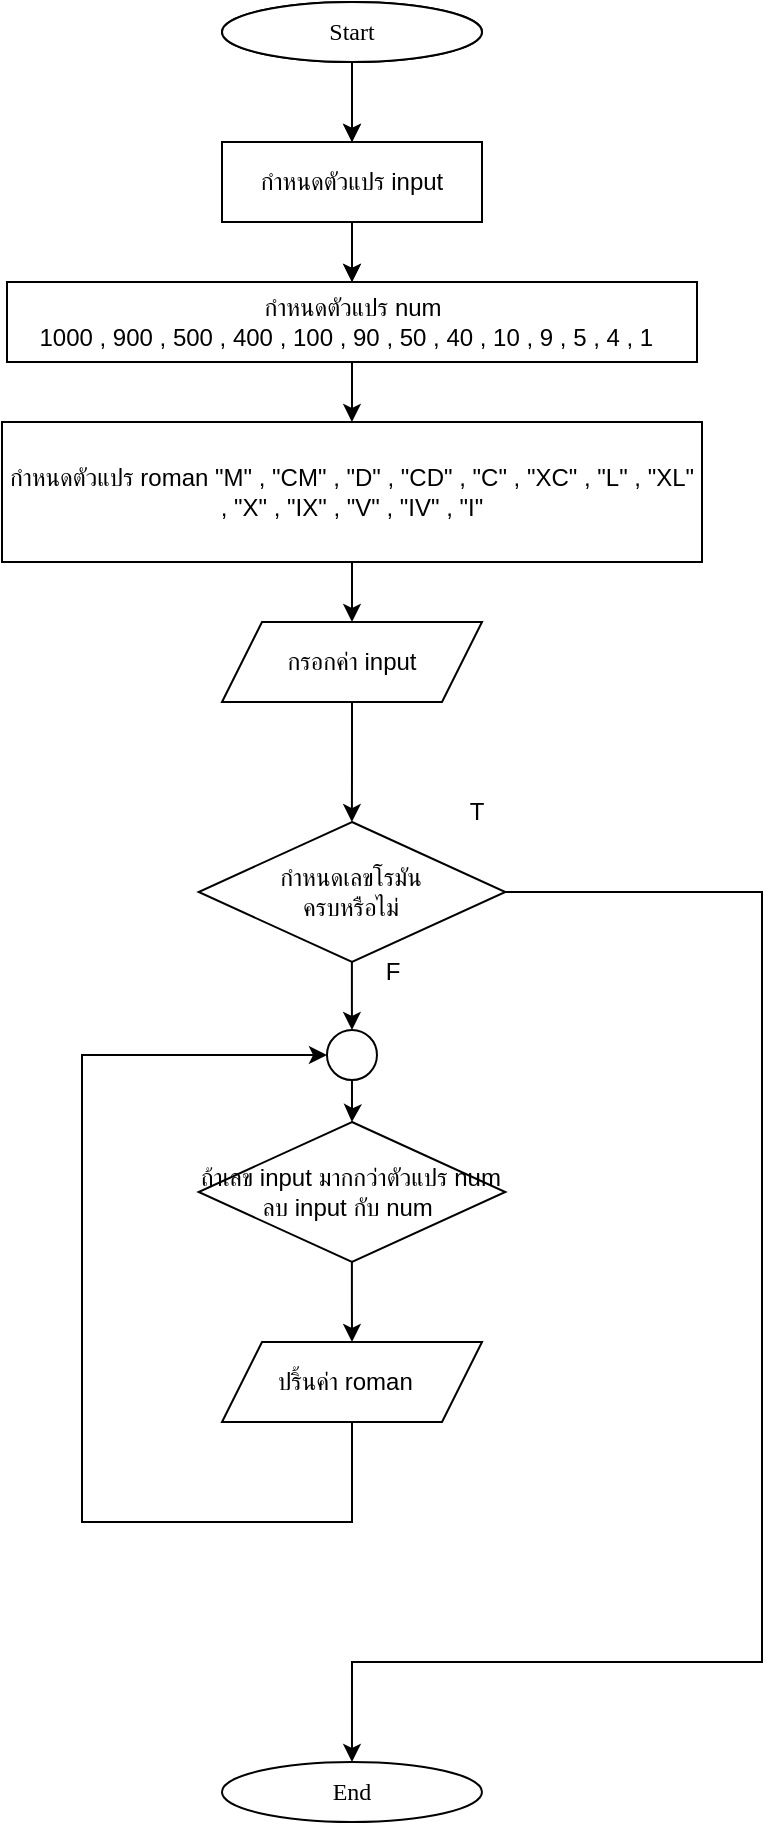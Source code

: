 <mxfile version="24.9.1">
  <diagram name="Page-1" id="ODRpRkfFOrF1jWLFc1VL">
    <mxGraphModel dx="2076" dy="1765" grid="1" gridSize="10" guides="1" tooltips="1" connect="1" arrows="1" fold="1" page="1" pageScale="1" pageWidth="850" pageHeight="1100" math="0" shadow="0">
      <root>
        <mxCell id="0" />
        <mxCell id="1" parent="0" />
        <mxCell id="2ShAjCmtuq8SF56eXPsB-1" value="" style="edgeStyle=orthogonalEdgeStyle;rounded=0;orthogonalLoop=1;jettySize=auto;html=1;" edge="1" parent="1" source="2ShAjCmtuq8SF56eXPsB-2" target="2ShAjCmtuq8SF56eXPsB-4">
          <mxGeometry relative="1" as="geometry" />
        </mxCell>
        <mxCell id="2ShAjCmtuq8SF56eXPsB-2" value="&lt;font data-font-src=&quot;https://fonts.googleapis.com/css?family=Sarabun&quot; face=&quot;Sarabun&quot;&gt;Start&lt;/font&gt;" style="ellipse;whiteSpace=wrap;html=1;" vertex="1" parent="1">
          <mxGeometry x="-590.0" y="-1060" width="130" height="30" as="geometry" />
        </mxCell>
        <mxCell id="2ShAjCmtuq8SF56eXPsB-3" value="" style="edgeStyle=orthogonalEdgeStyle;rounded=0;orthogonalLoop=1;jettySize=auto;html=1;" edge="1" parent="1" source="2ShAjCmtuq8SF56eXPsB-4" target="2ShAjCmtuq8SF56eXPsB-5">
          <mxGeometry relative="1" as="geometry" />
        </mxCell>
        <mxCell id="2ShAjCmtuq8SF56eXPsB-4" value="กำหนดตัวแปร input" style="rounded=0;whiteSpace=wrap;html=1;" vertex="1" parent="1">
          <mxGeometry x="-590.0" y="-990" width="130" height="40" as="geometry" />
        </mxCell>
        <mxCell id="2ShAjCmtuq8SF56eXPsB-5" value="กรอกค่า input" style="shape=parallelogram;perimeter=parallelogramPerimeter;whiteSpace=wrap;html=1;fixedSize=1;" vertex="1" parent="1">
          <mxGeometry x="-590.0" y="-920" width="130" height="40" as="geometry" />
        </mxCell>
        <mxCell id="2ShAjCmtuq8SF56eXPsB-6" style="edgeStyle=orthogonalEdgeStyle;rounded=0;orthogonalLoop=1;jettySize=auto;html=1;entryX=0.5;entryY=0;entryDx=0;entryDy=0;" edge="1" parent="1" source="2ShAjCmtuq8SF56eXPsB-7" target="2ShAjCmtuq8SF56eXPsB-9">
          <mxGeometry relative="1" as="geometry" />
        </mxCell>
        <mxCell id="2ShAjCmtuq8SF56eXPsB-7" value="&lt;font data-font-src=&quot;https://fonts.googleapis.com/css?family=Sarabun&quot; face=&quot;Sarabun&quot;&gt;Start&lt;/font&gt;" style="ellipse;whiteSpace=wrap;html=1;" vertex="1" parent="1">
          <mxGeometry x="-590" y="-1060" width="130" height="30" as="geometry" />
        </mxCell>
        <mxCell id="2ShAjCmtuq8SF56eXPsB-8" value="" style="edgeStyle=orthogonalEdgeStyle;rounded=0;orthogonalLoop=1;jettySize=auto;html=1;" edge="1" parent="1" source="2ShAjCmtuq8SF56eXPsB-9" target="2ShAjCmtuq8SF56eXPsB-13">
          <mxGeometry relative="1" as="geometry" />
        </mxCell>
        <mxCell id="2ShAjCmtuq8SF56eXPsB-9" value="กำหนดตัวแปร input" style="rounded=0;whiteSpace=wrap;html=1;" vertex="1" parent="1">
          <mxGeometry x="-590.0" y="-990" width="130" height="40" as="geometry" />
        </mxCell>
        <mxCell id="2ShAjCmtuq8SF56eXPsB-12" value="" style="edgeStyle=orthogonalEdgeStyle;rounded=0;orthogonalLoop=1;jettySize=auto;html=1;" edge="1" parent="1" source="2ShAjCmtuq8SF56eXPsB-13">
          <mxGeometry relative="1" as="geometry">
            <mxPoint x="-525.043" y="-850" as="targetPoint" />
          </mxGeometry>
        </mxCell>
        <mxCell id="2ShAjCmtuq8SF56eXPsB-13" value="กำหนดตัวแปร&amp;nbsp;num&lt;div&gt;1000 , 900 , 500 , 400 , 100 , 90 , 50 , 40 , 10 , 9 , 5 , 4 , 1&amp;nbsp;&amp;nbsp;&lt;/div&gt;" style="rounded=0;whiteSpace=wrap;html=1;" vertex="1" parent="1">
          <mxGeometry x="-697.5" y="-920" width="345" height="40" as="geometry" />
        </mxCell>
        <mxCell id="2ShAjCmtuq8SF56eXPsB-14" value="กรอกค่า input" style="shape=parallelogram;perimeter=parallelogramPerimeter;whiteSpace=wrap;html=1;fixedSize=1;" vertex="1" parent="1">
          <mxGeometry x="-590.0" y="-850" width="130" height="40" as="geometry" />
        </mxCell>
        <mxCell id="2ShAjCmtuq8SF56eXPsB-18" value="" style="edgeStyle=orthogonalEdgeStyle;rounded=0;orthogonalLoop=1;jettySize=auto;html=1;" edge="1" parent="1" source="2ShAjCmtuq8SF56eXPsB-16" target="2ShAjCmtuq8SF56eXPsB-17">
          <mxGeometry relative="1" as="geometry" />
        </mxCell>
        <mxCell id="2ShAjCmtuq8SF56eXPsB-16" value="&lt;div&gt;กำหนดตัวแปร&amp;nbsp;roman&amp;nbsp;&lt;span style=&quot;background-color: initial;&quot;&gt;&quot;M&quot; , &quot;CM&quot; , &quot;D&quot; , &quot;CD&quot; , &quot;C&quot; , &quot;XC&quot; , &quot;L&quot; , &quot;XL&quot; , &quot;X&quot; , &quot;IX&quot; , &quot;V&quot; , &quot;IV&quot; , &quot;I&quot;&lt;/span&gt;&lt;/div&gt;" style="rounded=0;whiteSpace=wrap;html=1;" vertex="1" parent="1">
          <mxGeometry x="-700" y="-850" width="350" height="70" as="geometry" />
        </mxCell>
        <mxCell id="2ShAjCmtuq8SF56eXPsB-21" value="" style="edgeStyle=orthogonalEdgeStyle;rounded=0;orthogonalLoop=1;jettySize=auto;html=1;" edge="1" parent="1" source="2ShAjCmtuq8SF56eXPsB-17" target="2ShAjCmtuq8SF56eXPsB-19">
          <mxGeometry relative="1" as="geometry" />
        </mxCell>
        <mxCell id="2ShAjCmtuq8SF56eXPsB-17" value="กรอกค่า input" style="shape=parallelogram;perimeter=parallelogramPerimeter;whiteSpace=wrap;html=1;fixedSize=1;" vertex="1" parent="1">
          <mxGeometry x="-590.0" y="-750" width="130" height="40" as="geometry" />
        </mxCell>
        <mxCell id="2ShAjCmtuq8SF56eXPsB-25" value="" style="edgeStyle=orthogonalEdgeStyle;rounded=0;orthogonalLoop=1;jettySize=auto;html=1;" edge="1" parent="1" source="2ShAjCmtuq8SF56eXPsB-19" target="2ShAjCmtuq8SF56eXPsB-24">
          <mxGeometry relative="1" as="geometry" />
        </mxCell>
        <mxCell id="2ShAjCmtuq8SF56eXPsB-32" style="edgeStyle=orthogonalEdgeStyle;rounded=0;orthogonalLoop=1;jettySize=auto;html=1;entryX=0.5;entryY=0;entryDx=0;entryDy=0;" edge="1" parent="1" source="2ShAjCmtuq8SF56eXPsB-19" target="2ShAjCmtuq8SF56eXPsB-31">
          <mxGeometry relative="1" as="geometry">
            <Array as="points">
              <mxPoint x="-320" y="-615.0" />
              <mxPoint x="-320" y="-230" />
            </Array>
          </mxGeometry>
        </mxCell>
        <mxCell id="2ShAjCmtuq8SF56eXPsB-19" value="กำหนดเลขโรมัน&lt;div&gt;ครบหรือไม่&lt;/div&gt;" style="rhombus;whiteSpace=wrap;html=1;" vertex="1" parent="1">
          <mxGeometry x="-601.66" y="-650" width="153.33" height="70" as="geometry" />
        </mxCell>
        <mxCell id="2ShAjCmtuq8SF56eXPsB-28" value="" style="edgeStyle=orthogonalEdgeStyle;rounded=0;orthogonalLoop=1;jettySize=auto;html=1;" edge="1" parent="1" source="2ShAjCmtuq8SF56eXPsB-20" target="2ShAjCmtuq8SF56eXPsB-27">
          <mxGeometry relative="1" as="geometry" />
        </mxCell>
        <mxCell id="2ShAjCmtuq8SF56eXPsB-20" value="ถ้าเลข input มากกว่าตัวแปร num ลบ input กับ num&amp;nbsp;" style="rhombus;whiteSpace=wrap;html=1;" vertex="1" parent="1">
          <mxGeometry x="-601.67" y="-500" width="153.33" height="70" as="geometry" />
        </mxCell>
        <mxCell id="2ShAjCmtuq8SF56eXPsB-23" value="F" style="text;html=1;align=center;verticalAlign=middle;resizable=0;points=[];autosize=1;strokeColor=none;fillColor=none;" vertex="1" parent="1">
          <mxGeometry x="-520" y="-590" width="30" height="30" as="geometry" />
        </mxCell>
        <mxCell id="2ShAjCmtuq8SF56eXPsB-26" value="" style="edgeStyle=orthogonalEdgeStyle;rounded=0;orthogonalLoop=1;jettySize=auto;html=1;" edge="1" parent="1" source="2ShAjCmtuq8SF56eXPsB-24" target="2ShAjCmtuq8SF56eXPsB-20">
          <mxGeometry relative="1" as="geometry" />
        </mxCell>
        <mxCell id="2ShAjCmtuq8SF56eXPsB-24" value="" style="ellipse;whiteSpace=wrap;html=1;aspect=fixed;" vertex="1" parent="1">
          <mxGeometry x="-537.51" y="-546" width="25" height="25" as="geometry" />
        </mxCell>
        <mxCell id="2ShAjCmtuq8SF56eXPsB-29" style="edgeStyle=orthogonalEdgeStyle;rounded=0;orthogonalLoop=1;jettySize=auto;html=1;entryX=0;entryY=0.5;entryDx=0;entryDy=0;" edge="1" parent="1" source="2ShAjCmtuq8SF56eXPsB-27" target="2ShAjCmtuq8SF56eXPsB-24">
          <mxGeometry relative="1" as="geometry">
            <Array as="points">
              <mxPoint x="-525" y="-300" />
              <mxPoint x="-660" y="-300" />
              <mxPoint x="-660" y="-533" />
            </Array>
          </mxGeometry>
        </mxCell>
        <mxCell id="2ShAjCmtuq8SF56eXPsB-27" value="ปริ้นค่า roman&amp;nbsp;&amp;nbsp;" style="shape=parallelogram;perimeter=parallelogramPerimeter;whiteSpace=wrap;html=1;fixedSize=1;" vertex="1" parent="1">
          <mxGeometry x="-589.99" y="-390" width="130" height="40" as="geometry" />
        </mxCell>
        <mxCell id="2ShAjCmtuq8SF56eXPsB-30" value="T" style="text;html=1;align=center;verticalAlign=middle;resizable=0;points=[];autosize=1;strokeColor=none;fillColor=none;" vertex="1" parent="1">
          <mxGeometry x="-478.34" y="-670" width="30" height="30" as="geometry" />
        </mxCell>
        <mxCell id="2ShAjCmtuq8SF56eXPsB-31" value="&lt;font data-font-src=&quot;https://fonts.googleapis.com/css?family=Sarabun&quot; face=&quot;Sarabun&quot;&gt;End&lt;/font&gt;" style="ellipse;whiteSpace=wrap;html=1;" vertex="1" parent="1">
          <mxGeometry x="-590.01" y="-180" width="130" height="30" as="geometry" />
        </mxCell>
      </root>
    </mxGraphModel>
  </diagram>
</mxfile>
